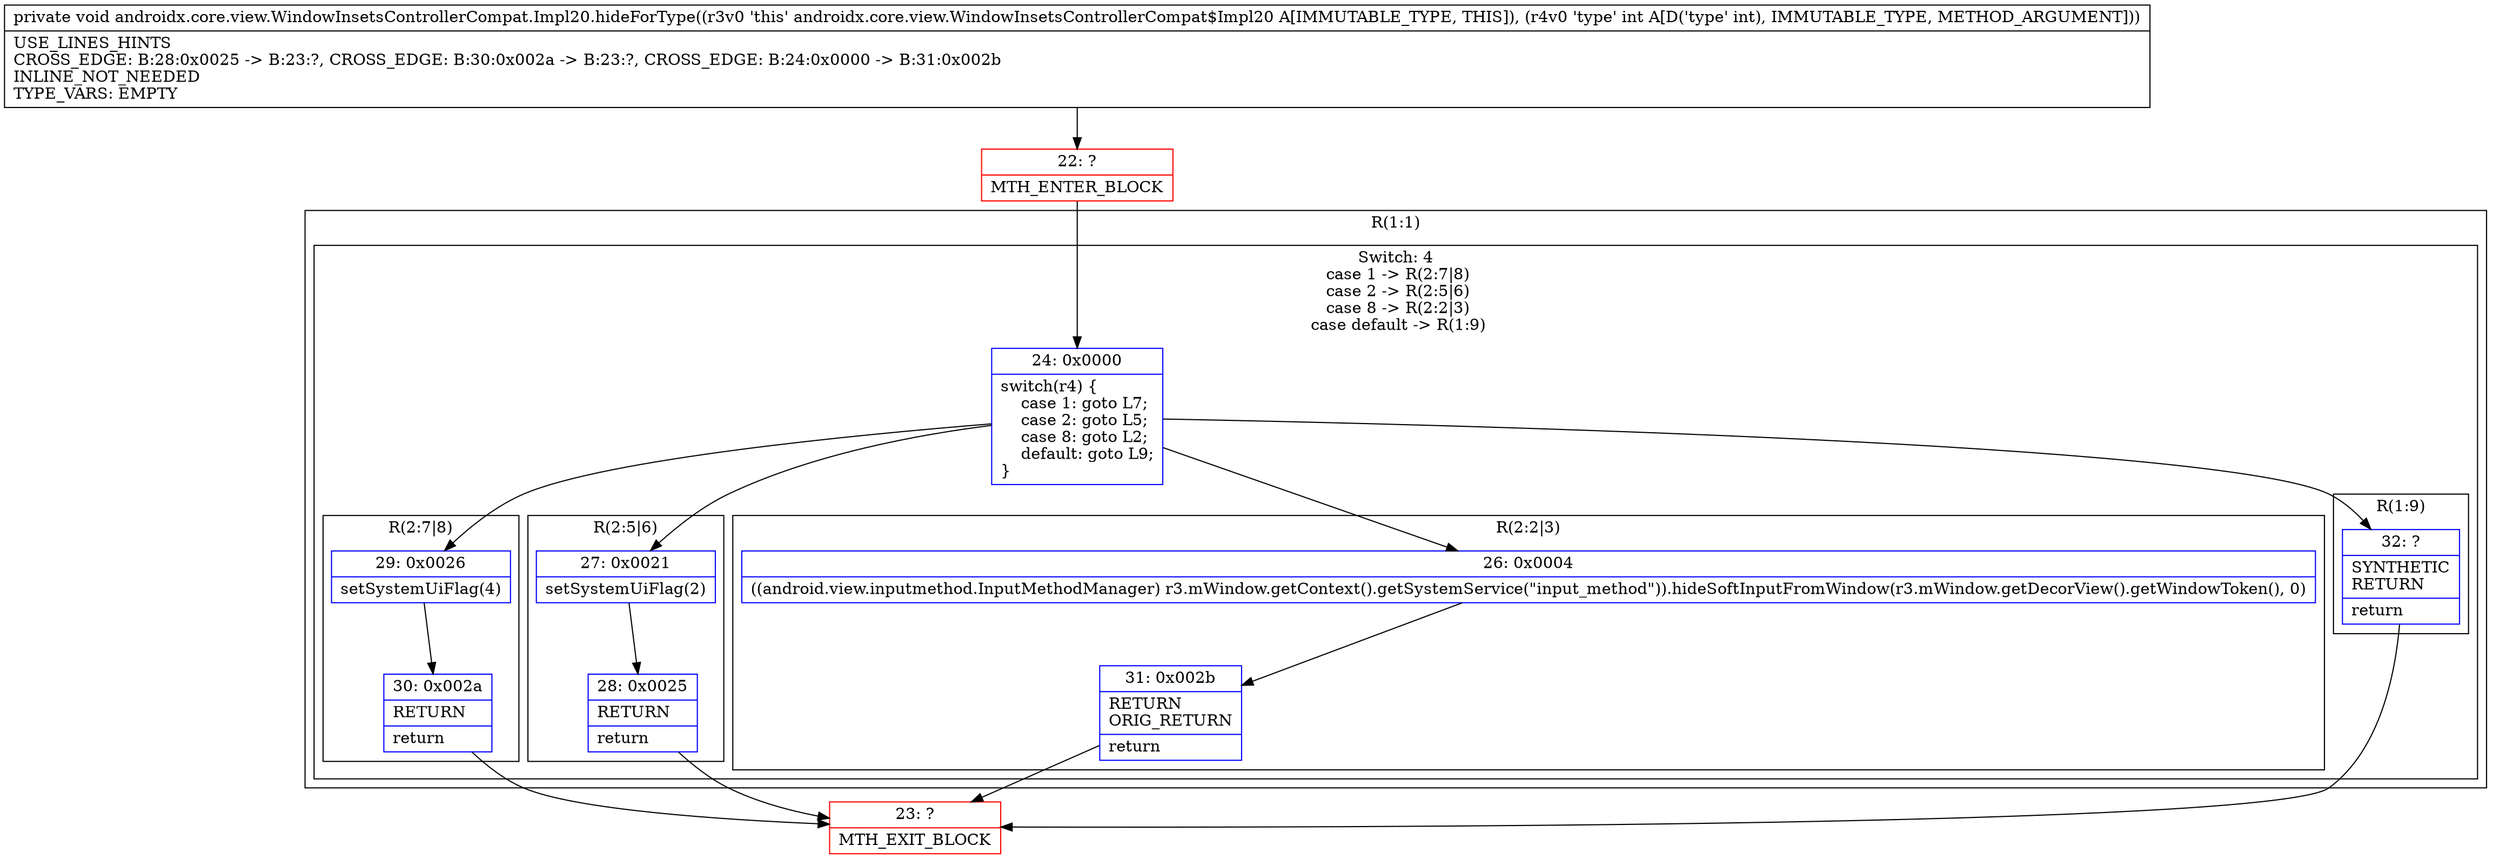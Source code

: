 digraph "CFG forandroidx.core.view.WindowInsetsControllerCompat.Impl20.hideForType(I)V" {
subgraph cluster_Region_1683194769 {
label = "R(1:1)";
node [shape=record,color=blue];
subgraph cluster_SwitchRegion_1321159476 {
label = "Switch: 4
 case 1 -> R(2:7|8)
 case 2 -> R(2:5|6)
 case 8 -> R(2:2|3)
 case default -> R(1:9)";
node [shape=record,color=blue];
Node_24 [shape=record,label="{24\:\ 0x0000|switch(r4) \{\l    case 1: goto L7;\l    case 2: goto L5;\l    case 8: goto L2;\l    default: goto L9;\l\}\l}"];
subgraph cluster_Region_1025689641 {
label = "R(2:7|8)";
node [shape=record,color=blue];
Node_29 [shape=record,label="{29\:\ 0x0026|setSystemUiFlag(4)\l}"];
Node_30 [shape=record,label="{30\:\ 0x002a|RETURN\l|return\l}"];
}
subgraph cluster_Region_20207412 {
label = "R(2:5|6)";
node [shape=record,color=blue];
Node_27 [shape=record,label="{27\:\ 0x0021|setSystemUiFlag(2)\l}"];
Node_28 [shape=record,label="{28\:\ 0x0025|RETURN\l|return\l}"];
}
subgraph cluster_Region_2030240648 {
label = "R(2:2|3)";
node [shape=record,color=blue];
Node_26 [shape=record,label="{26\:\ 0x0004|((android.view.inputmethod.InputMethodManager) r3.mWindow.getContext().getSystemService(\"input_method\")).hideSoftInputFromWindow(r3.mWindow.getDecorView().getWindowToken(), 0)\l}"];
Node_31 [shape=record,label="{31\:\ 0x002b|RETURN\lORIG_RETURN\l|return\l}"];
}
subgraph cluster_Region_1305547127 {
label = "R(1:9)";
node [shape=record,color=blue];
Node_32 [shape=record,label="{32\:\ ?|SYNTHETIC\lRETURN\l|return\l}"];
}
}
}
Node_22 [shape=record,color=red,label="{22\:\ ?|MTH_ENTER_BLOCK\l}"];
Node_23 [shape=record,color=red,label="{23\:\ ?|MTH_EXIT_BLOCK\l}"];
MethodNode[shape=record,label="{private void androidx.core.view.WindowInsetsControllerCompat.Impl20.hideForType((r3v0 'this' androidx.core.view.WindowInsetsControllerCompat$Impl20 A[IMMUTABLE_TYPE, THIS]), (r4v0 'type' int A[D('type' int), IMMUTABLE_TYPE, METHOD_ARGUMENT]))  | USE_LINES_HINTS\lCROSS_EDGE: B:28:0x0025 \-\> B:23:?, CROSS_EDGE: B:30:0x002a \-\> B:23:?, CROSS_EDGE: B:24:0x0000 \-\> B:31:0x002b\lINLINE_NOT_NEEDED\lTYPE_VARS: EMPTY\l}"];
MethodNode -> Node_22;Node_24 -> Node_26;
Node_24 -> Node_27;
Node_24 -> Node_29;
Node_24 -> Node_32;
Node_29 -> Node_30;
Node_30 -> Node_23;
Node_27 -> Node_28;
Node_28 -> Node_23;
Node_26 -> Node_31;
Node_31 -> Node_23;
Node_32 -> Node_23;
Node_22 -> Node_24;
}


